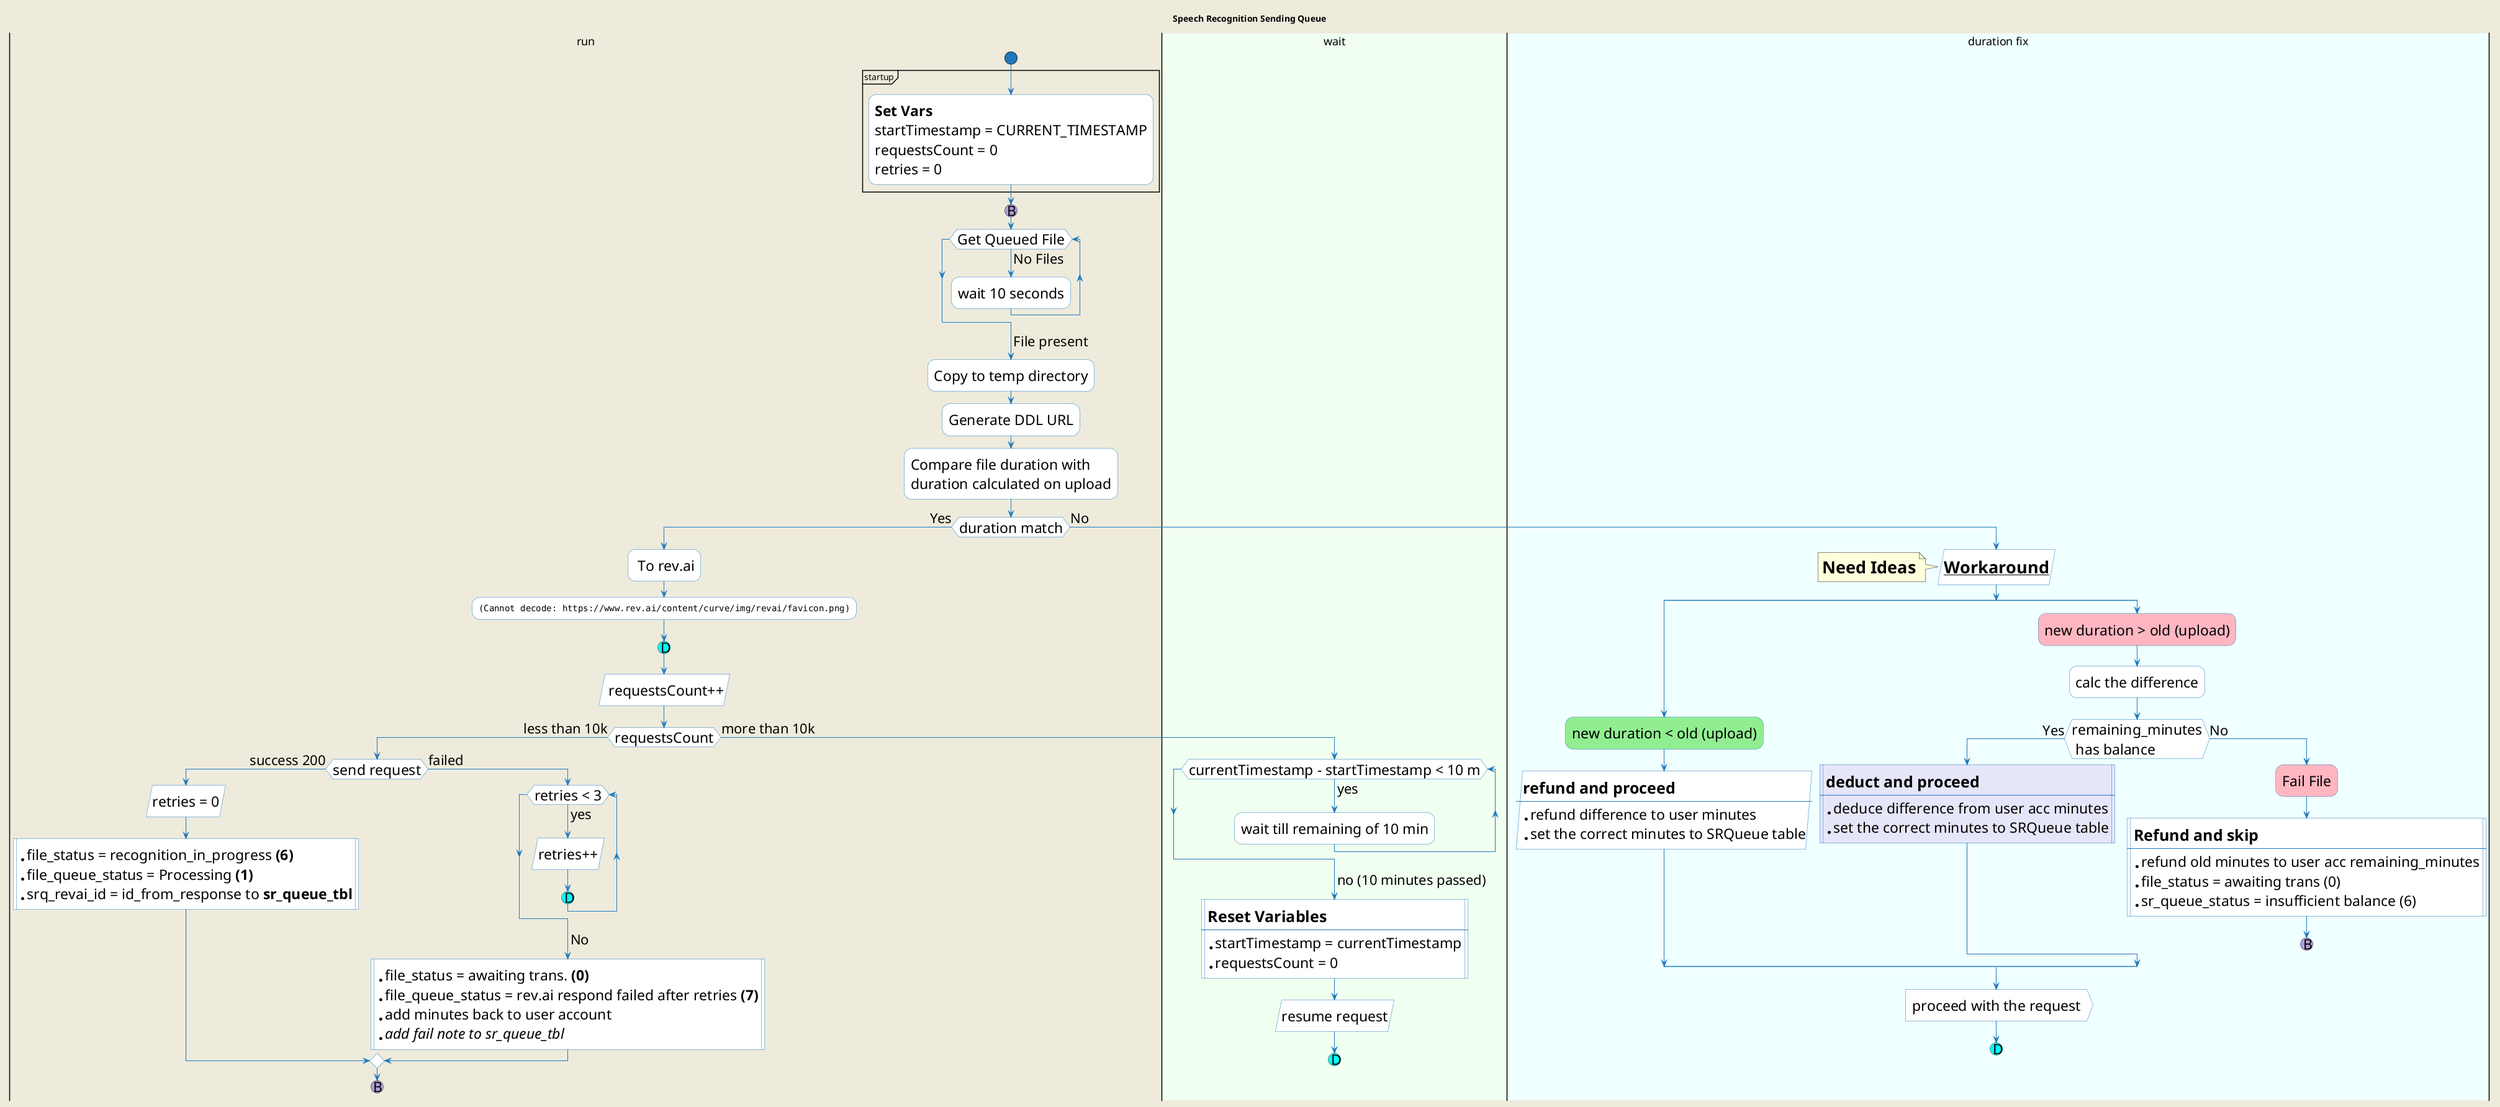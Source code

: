 @startuml

title Speech Recognition Sending Queue

skinparam backgroundColor #EEEBDC
skinparam noteFontSize 23
'skinparam handwritten true

skinparam activity {
  StartColor #1e79be
  ArrowColor #1e79be
  EndColor #1e79be
  BackgroundColor white
  SequenceTitleFontColor white
  BorderColor #1e79be
  FontName Tahoma
  FontSize 23
  DiamondFontSize 23
  ArrowFontSize 22

}


|run|
start

partition startup {
:**Set Vars**\nstartTimestamp = CURRENT_TIMESTAMP\nrequestsCount = 0\nretries = 0;
}
#b19cd9:(B)
while (Get Queued File)
-> No Files;
:wait 10 seconds;
end while
-> File present;


:Copy to temp directory;
:Generate DDL URL;

:Compare file duration with \nduration calculated on upload;

        if (duration match) is (Yes) then
            : To rev.ai;
            :<img:https://www.rev.ai/content/curve/img/revai/favicon.png>;
            #cyan:(D)
            : requestsCount++/

            if (requestsCount) is (less than 10k) then

                |run|
                if(send request) is (success 200) then

                    :retries = 0/

                    :* file_status = recognition_in_progress **(6)**
                    * file_queue_status = Processing **(1)**
                    * srq_revai_id = id_from_response to **sr_queue_tbl**|

                else (failed)
                    while (retries < 3)
                    -> yes;
                        :retries++/
                        #cyan:(D)
                    end while
                    -> No;
                    :* file_status = awaiting trans. **(0)**
                    * file_queue_status = rev.ai respond failed after retries **(7)**
                    * add minutes back to user account
                    * //add fail note to sr_queue_tbl//|

                endif
                #b19cd9:(B)
                detach


            else (more than 10k)
                |#honeyDew|wait|
                ':wait chain;
                while (currentTimestamp - startTimestamp < 10 m)
                    -> yes;
                    :wait till remaining of 10 min;
                end while
                -> no (10 minutes passed);
                :==Reset Variables
                ----
                * startTimestamp = currentTimestamp
                * requestsCount = 0|
                :resume request/
                #cyan:(D)
                detach
            endif


        else
        -> No;
        |#azure|duration fix|
            :==__Workaround__ /
            note left:=Need Ideas
'            #red:(X)

            split
                #lightGreen:new duration < old (upload);
                :==refund and proceed
                ----
                * refund difference to user minutes
                * set the correct minutes to SRQueue table/


            split again
                #LightPink:new duration > old (upload);
                :calc the difference;
                if (remaining_minutes\n has balance) is (Yes) then
                    #Lavender:==deduct and proceed
                    ----
                    * deduce difference from user acc minutes
                    * set the correct minutes to SRQueue table|
                else (No)
                    #LightPink:Fail File;
                    :==Refund and skip
                    ----
                    * refund old minutes to user acc remaining_minutes
                    * file_status = awaiting trans (0)
                    * sr_queue_status = insufficient balance (6)|
                    #b19cd9:(B)
                    detach
                endif

            end split
            :proceed with the request>
            #cyan:(D)
            detach
        endif

'label rev;
'label rev;
'#32CD32:(A)



@enduml
